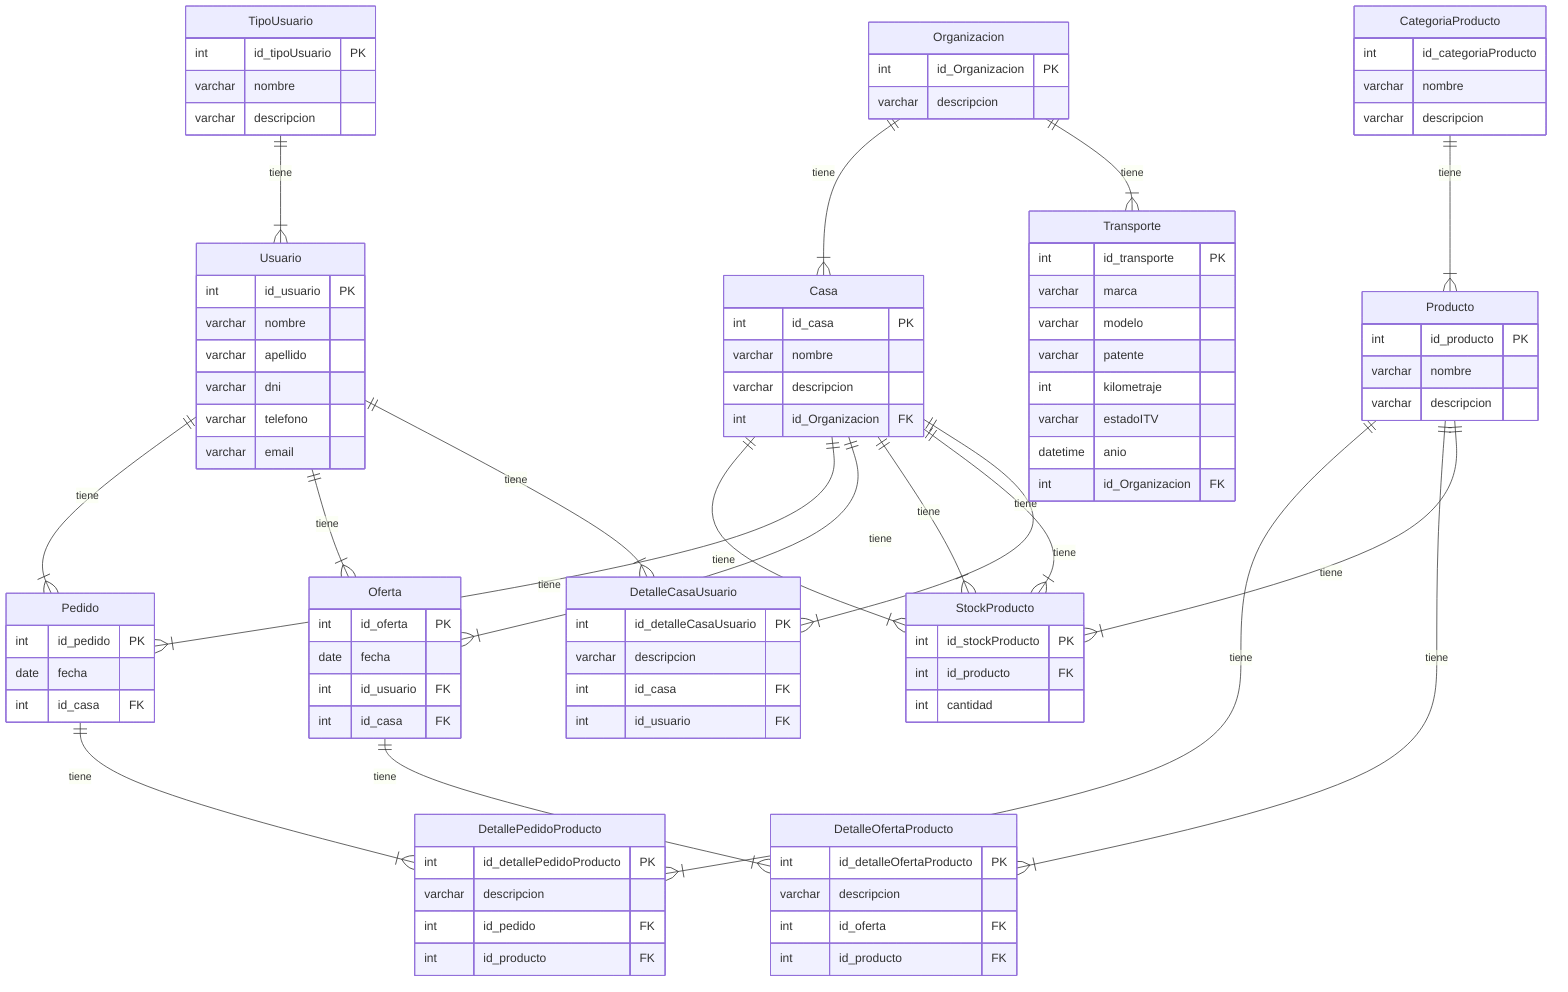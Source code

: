 erDiagram

Organizacion{
    int id_Organizacion PK
    varchar descripcion
}
Usuario{
    int id_usuario PK
    varchar nombre
    varchar apellido
    varchar dni
    varchar telefono
    varchar email
}
TipoUsuario{
    int id_tipoUsuario PK
    varchar nombre
    varchar descripcion
}
Casa{
    int id_casa PK
    varchar nombre
    varchar descripcion
    int id_Organizacion FK
}
DetalleCasaUsuario{
    int id_detalleCasaUsuario PK
    varchar descripcion
    int id_casa FK
    int id_usuario FK
}
StockProducto{
    int id_stockProducto PK
    int id_producto FK
    int cantidad
}
CategoriaProducto{
    int id_categoriaProducto
    varchar nombre
    varchar descripcion
}
Producto{
    int id_producto PK
    varchar nombre
    varchar descripcion
}
Pedido{
    int id_pedido PK
    date fecha
    int id_casa FK
}
Oferta{
    int id_oferta PK
    date fecha
    int id_usuario FK
    int id_casa FK
}
DetallePedidoProducto{
    int id_detallePedidoProducto PK
    varchar descripcion
    int id_pedido FK
    int id_producto FK
}
DetalleOfertaProducto{
    int id_detalleOfertaProducto PK
    varchar descripcion
    int id_oferta FK
    int id_producto FK
}

Transporte{
    int id_transporte PK
    varchar marca
    varchar modelo
    varchar patente
    int kilometraje
    varchar estadoITV
    datetime anio
    int id_Organizacion FK
}

Organizacion ||--|{ Casa : "tiene"
Organizacion ||--|{ Transporte : "tiene"
Casa ||--|{ StockProducto : "tiene"

TipoUsuario ||--|{ Usuario : "tiene"
Usuario ||--|{ Pedido : "tiene"
Usuario ||--|{ Oferta : "tiene"

Casa ||--|{ Pedido : "tiene"
Casa ||--|{ Oferta : "tiene"
Casa ||--|{ StockProducto : "tiene"
Casa ||--|{ StockProducto : "tiene"

Casa ||--|{ DetalleCasaUsuario : "tiene"
Usuario ||--|{ DetalleCasaUsuario : "tiene"

Pedido ||--|{ DetallePedidoProducto : "tiene"
Oferta ||--|{ DetalleOfertaProducto : "tiene"
Producto ||--|{ DetallePedidoProducto : "tiene"
Producto ||--|{ DetalleOfertaProducto : "tiene"

CategoriaProducto ||--|{ Producto : "tiene"

Producto ||--|{ StockProducto : "tiene"